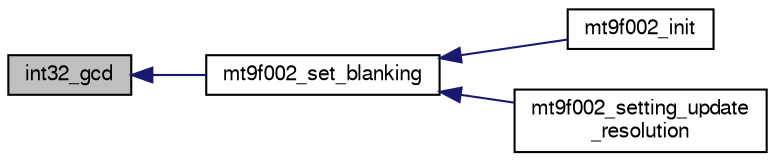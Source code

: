digraph "int32_gcd"
{
  edge [fontname="FreeSans",fontsize="10",labelfontname="FreeSans",labelfontsize="10"];
  node [fontname="FreeSans",fontsize="10",shape=record];
  rankdir="LR";
  Node1 [label="int32_gcd",height=0.2,width=0.4,color="black", fillcolor="grey75", style="filled", fontcolor="black"];
  Node1 -> Node2 [dir="back",color="midnightblue",fontsize="10",style="solid",fontname="FreeSans"];
  Node2 [label="mt9f002_set_blanking",height=0.2,width=0.4,color="black", fillcolor="white", style="filled",URL="$mt9f002_8c.html#a36bbdbfc466a49d592b591d9d6a35b5f"];
  Node2 -> Node3 [dir="back",color="midnightblue",fontsize="10",style="solid",fontname="FreeSans"];
  Node3 [label="mt9f002_init",height=0.2,width=0.4,color="black", fillcolor="white", style="filled",URL="$mt9f002_8h.html#a8f43c3ad8d5ff841d1203ab6c760c8f0",tooltip="Initialisation of the Aptina MT9F002 CMOS sensor (front camera) "];
  Node2 -> Node4 [dir="back",color="midnightblue",fontsize="10",style="solid",fontname="FreeSans"];
  Node4 [label="mt9f002_setting_update\l_resolution",height=0.2,width=0.4,color="black", fillcolor="white", style="filled",URL="$mt9f002_8h.html#aa1e09e3bbb34e6f084cf490573ca1f32"];
}
